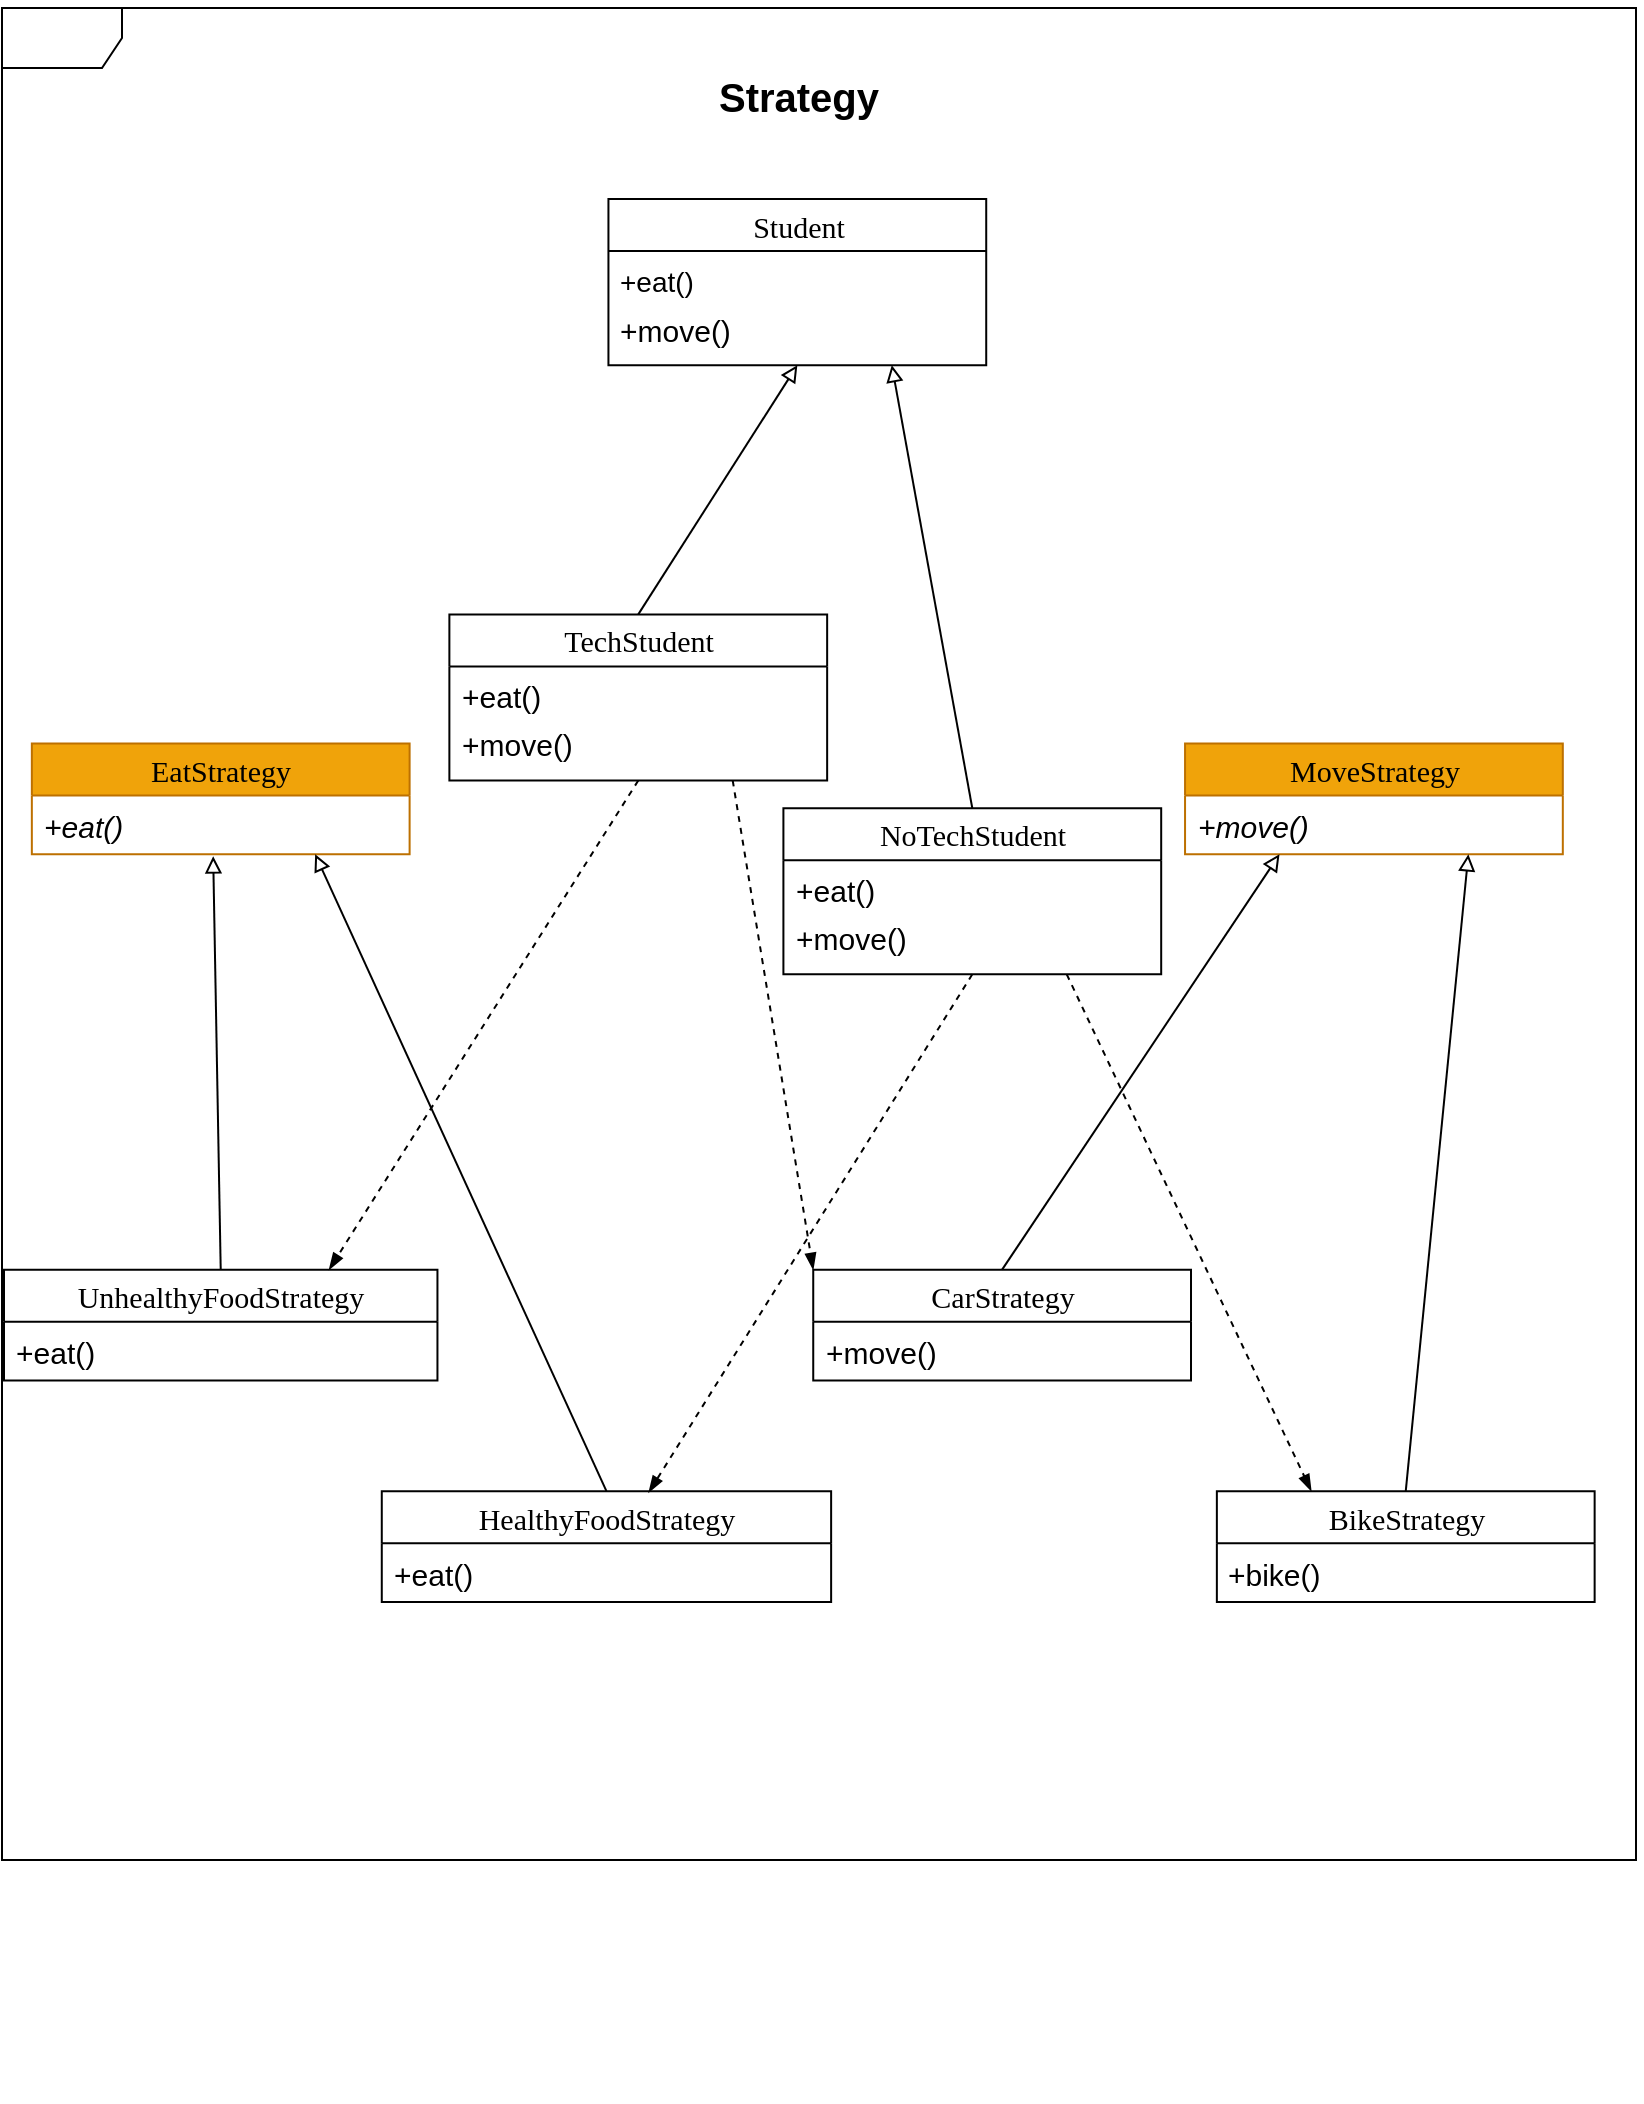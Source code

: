 <mxfile><diagram id="6-Az4t-CK-rrU8GcaIO7" name="Page-1"><mxGraphModel dx="1760" dy="1528" grid="0" gridSize="10" guides="1" tooltips="1" connect="1" arrows="1" fold="1" page="1" pageScale="1" pageWidth="850" pageHeight="1100" background="#ffffff" math="0" shadow="0"><root><mxCell id="0"/><mxCell id="1" parent="0"/><mxCell id="42" value="" style="group;container=1;" vertex="1" connectable="0" parent="1"><mxGeometry x="8" y="1" width="819" height="1051" as="geometry"/></mxCell><mxCell id="2" value="&lt;font style=&quot;font-size: 15px;&quot; color=&quot;#000000&quot;&gt;Student&lt;/font&gt;" style="swimlane;html=1;fontStyle=0;childLayout=stackLayout;horizontal=1;startSize=26;fillColor=none;horizontalStack=0;resizeParent=1;resizeLast=0;collapsible=1;marginBottom=0;swimlaneFillColor=#ffffff;rounded=0;shadow=0;comic=0;labelBackgroundColor=none;strokeWidth=1;fontFamily=Verdana;fontSize=10;align=center;strokeColor=#000000;" parent="42" vertex="1"><mxGeometry x="302.221" y="99.529" width="188.888" height="83.065" as="geometry"><mxRectangle x="345" y="87" width="90" height="30" as="alternateBounds"/></mxGeometry></mxCell><mxCell id="4" value="&lt;font color=&quot;#000000&quot; style=&quot;font-size: 14px;&quot;&gt;+eat()&lt;/font&gt;" style="text;html=1;strokeColor=none;fillColor=none;align=left;verticalAlign=top;spacingLeft=4;spacingRight=4;whiteSpace=wrap;overflow=hidden;rotatable=0;points=[[0,0.5],[1,0.5]];portConstraint=eastwest;fontSize=14;" parent="2" vertex="1"><mxGeometry y="26" width="188.888" height="23.997" as="geometry"/></mxCell><mxCell id="5" value="+move()" style="text;html=1;strokeColor=none;fillColor=none;align=left;verticalAlign=top;spacingLeft=4;spacingRight=4;whiteSpace=wrap;overflow=hidden;rotatable=0;points=[[0,0.5],[1,0.5]];portConstraint=eastwest;fontColor=#000000;fontSize=15;" parent="2" vertex="1"><mxGeometry y="49.997" width="188.888" height="25.843" as="geometry"/></mxCell><mxCell id="6" value="&lt;font style=&quot;font-size: 15px;&quot; color=&quot;#000000&quot;&gt;EatStrategy&lt;/font&gt;" style="swimlane;html=1;fontStyle=0;childLayout=stackLayout;horizontal=1;startSize=26;fillColor=#f0a30a;horizontalStack=0;resizeParent=1;resizeLast=0;collapsible=1;marginBottom=0;swimlaneFillColor=#ffffff;rounded=0;shadow=0;comic=0;labelBackgroundColor=none;strokeWidth=1;fontFamily=Verdana;fontSize=10;align=center;strokeColor=#BD7000;fontColor=#000000;" parent="42" vertex="1"><mxGeometry x="13.918" y="371.799" width="188.888" height="55.377" as="geometry"><mxRectangle x="345" y="87" width="90" height="30" as="alternateBounds"/></mxGeometry></mxCell><mxCell id="8" value="&lt;font color=&quot;#000000&quot; style=&quot;font-size: 15px;&quot;&gt;+eat()&lt;/font&gt;" style="text;html=1;strokeColor=none;fillColor=none;align=left;verticalAlign=top;spacingLeft=4;spacingRight=4;whiteSpace=wrap;overflow=hidden;rotatable=0;points=[[0,0.5],[1,0.5]];portConstraint=eastwest;fontStyle=2;fontSize=15;" parent="6" vertex="1"><mxGeometry y="26" width="188.888" height="23.997" as="geometry"/></mxCell><mxCell id="10" value="&lt;font style=&quot;font-size: 15px;&quot; color=&quot;#000000&quot;&gt;MoveStrategy&lt;/font&gt;" style="swimlane;html=1;fontStyle=0;childLayout=stackLayout;horizontal=1;startSize=26;fillColor=#f0a30a;horizontalStack=0;resizeParent=1;resizeLast=0;collapsible=1;marginBottom=0;swimlaneFillColor=#ffffff;rounded=0;shadow=0;comic=0;labelBackgroundColor=none;strokeWidth=1;fontFamily=Verdana;fontSize=10;align=center;strokeColor=#BD7000;fontColor=#000000;" parent="42" vertex="1"><mxGeometry x="590.524" y="371.799" width="188.888" height="55.377" as="geometry"><mxRectangle x="345" y="87" width="90" height="30" as="alternateBounds"/></mxGeometry></mxCell><mxCell id="11" value="&lt;font style=&quot;font-size: 15px;&quot; color=&quot;#000000&quot;&gt;+move()&lt;/font&gt;" style="text;html=1;strokeColor=none;fillColor=none;align=left;verticalAlign=top;spacingLeft=4;spacingRight=4;whiteSpace=wrap;overflow=hidden;rotatable=0;points=[[0,0.5],[1,0.5]];portConstraint=eastwest;fontStyle=2" parent="10" vertex="1"><mxGeometry y="26" width="188.888" height="23.997" as="geometry"/></mxCell><mxCell id="26" style="edgeStyle=none;html=1;exitX=0.5;exitY=0;exitDx=0;exitDy=0;entryX=0.5;entryY=1;entryDx=0;entryDy=0;fontSize=15;fontColor=#000000;strokeColor=#000000;endArrow=block;endFill=0;strokeWidth=1;" parent="42" source="12" target="2" edge="1"><mxGeometry relative="1" as="geometry"/></mxCell><mxCell id="12" value="&lt;font color=&quot;#000000&quot;&gt;&lt;span style=&quot;font-size: 15px;&quot;&gt;TechStudent&lt;/span&gt;&lt;/font&gt;" style="swimlane;html=1;fontStyle=0;childLayout=stackLayout;horizontal=1;startSize=26;fillColor=none;horizontalStack=0;resizeParent=1;resizeLast=0;collapsible=1;marginBottom=0;swimlaneFillColor=#ffffff;rounded=0;shadow=0;comic=0;labelBackgroundColor=none;strokeWidth=1;fontFamily=Verdana;fontSize=10;align=center;strokeColor=#000000;" parent="42" vertex="1"><mxGeometry x="222.689" y="307.193" width="188.888" height="83.065" as="geometry"><mxRectangle x="345" y="87" width="90" height="30" as="alternateBounds"/></mxGeometry></mxCell><mxCell id="13" value="&lt;font color=&quot;#000000&quot; style=&quot;font-size: 15px;&quot;&gt;+eat()&lt;/font&gt;" style="text;html=1;strokeColor=none;fillColor=none;align=left;verticalAlign=top;spacingLeft=4;spacingRight=4;whiteSpace=wrap;overflow=hidden;rotatable=0;points=[[0,0.5],[1,0.5]];portConstraint=eastwest;fontSize=15;" parent="12" vertex="1"><mxGeometry y="26" width="188.888" height="23.997" as="geometry"/></mxCell><mxCell id="14" value="+move()" style="text;html=1;strokeColor=none;fillColor=none;align=left;verticalAlign=top;spacingLeft=4;spacingRight=4;whiteSpace=wrap;overflow=hidden;rotatable=0;points=[[0,0.5],[1,0.5]];portConstraint=eastwest;fontColor=#000000;fontSize=15;" parent="12" vertex="1"><mxGeometry y="49.997" width="188.888" height="25.843" as="geometry"/></mxCell><mxCell id="28" style="edgeStyle=none;html=1;exitX=0.5;exitY=0;exitDx=0;exitDy=0;entryX=0.75;entryY=1;entryDx=0;entryDy=0;strokeColor=#000000;strokeWidth=1;fontSize=15;fontColor=#000000;endArrow=block;endFill=0;" parent="42" source="15" target="2" edge="1"><mxGeometry relative="1" as="geometry"/></mxCell><mxCell id="15" value="&lt;font style=&quot;font-size: 15px;&quot; color=&quot;#000000&quot;&gt;NoTechStudent&lt;/font&gt;" style="swimlane;html=1;fontStyle=0;childLayout=stackLayout;horizontal=1;startSize=26;fillColor=none;horizontalStack=0;resizeParent=1;resizeLast=0;collapsible=1;marginBottom=0;swimlaneFillColor=#ffffff;rounded=0;shadow=0;comic=0;labelBackgroundColor=none;strokeWidth=1;fontFamily=Verdana;fontSize=15;align=center;strokeColor=#000000;" parent="42" vertex="1"><mxGeometry x="389.706" y="404.102" width="188.888" height="83.065" as="geometry"><mxRectangle x="345" y="87" width="90" height="30" as="alternateBounds"/></mxGeometry></mxCell><mxCell id="16" value="&lt;font color=&quot;#000000&quot; style=&quot;font-size: 15px;&quot;&gt;+eat()&lt;/font&gt;" style="text;html=1;strokeColor=none;fillColor=none;align=left;verticalAlign=top;spacingLeft=4;spacingRight=4;whiteSpace=wrap;overflow=hidden;rotatable=0;points=[[0,0.5],[1,0.5]];portConstraint=eastwest;fontSize=15;" parent="15" vertex="1"><mxGeometry y="26" width="188.888" height="23.997" as="geometry"/></mxCell><mxCell id="17" value="+move()" style="text;html=1;strokeColor=none;fillColor=none;align=left;verticalAlign=top;spacingLeft=4;spacingRight=4;whiteSpace=wrap;overflow=hidden;rotatable=0;points=[[0,0.5],[1,0.5]];portConstraint=eastwest;fontColor=#000000;fontSize=15;" parent="15" vertex="1"><mxGeometry y="49.997" width="188.888" height="25.843" as="geometry"/></mxCell><mxCell id="29" style="edgeStyle=none;html=1;exitX=0.5;exitY=0;exitDx=0;exitDy=0;entryX=0.48;entryY=1.265;entryDx=0;entryDy=0;entryPerimeter=0;strokeColor=#000000;strokeWidth=1;fontSize=15;fontColor=#000000;endArrow=block;endFill=0;" parent="42" source="18" target="8" edge="1"><mxGeometry relative="1" as="geometry"/></mxCell><mxCell id="18" value="&lt;font style=&quot;font-size: 15px;&quot; color=&quot;#000000&quot;&gt;UnhealthyFoodStrategy&lt;/font&gt;" style="swimlane;html=1;fontStyle=0;childLayout=stackLayout;horizontal=1;startSize=26;fillColor=none;horizontalStack=0;resizeParent=1;resizeLast=0;collapsible=1;marginBottom=0;swimlaneFillColor=#ffffff;rounded=0;shadow=0;comic=0;labelBackgroundColor=none;strokeWidth=1;fontFamily=Verdana;fontSize=10;align=center;strokeColor=#000000;" parent="42" vertex="1"><mxGeometry y="634.839" width="216.724" height="55.377" as="geometry"><mxRectangle x="345" y="87" width="90" height="30" as="alternateBounds"/></mxGeometry></mxCell><mxCell id="19" value="&lt;font color=&quot;#000000&quot; style=&quot;font-size: 15px;&quot;&gt;+eat()&lt;/font&gt;" style="text;html=1;strokeColor=none;fillColor=none;align=left;verticalAlign=top;spacingLeft=4;spacingRight=4;whiteSpace=wrap;overflow=hidden;rotatable=0;points=[[0,0.5],[1,0.5]];portConstraint=eastwest;fontSize=15;" parent="18" vertex="1"><mxGeometry y="26" width="216.724" height="23.997" as="geometry"/></mxCell><mxCell id="35" style="edgeStyle=none;html=1;exitX=0.5;exitY=1;exitDx=0;exitDy=0;entryX=0.75;entryY=0;entryDx=0;entryDy=0;strokeColor=#000000;strokeWidth=1;fontSize=15;fontColor=#000000;endArrow=blockThin;endFill=1;dashed=1;" parent="42" source="12" target="18" edge="1"><mxGeometry relative="1" as="geometry"/></mxCell><mxCell id="30" style="edgeStyle=none;html=1;exitX=0.5;exitY=0;exitDx=0;exitDy=0;entryX=0.75;entryY=1;entryDx=0;entryDy=0;strokeColor=#000000;strokeWidth=1;fontSize=15;fontColor=#000000;endArrow=block;endFill=0;" parent="42" source="20" target="6" edge="1"><mxGeometry relative="1" as="geometry"/></mxCell><mxCell id="20" value="&lt;font style=&quot;font-size: 15px;&quot; color=&quot;#000000&quot;&gt;HealthyFoodStrategy&lt;/font&gt;" style="swimlane;html=1;fontStyle=0;childLayout=stackLayout;horizontal=1;startSize=26;fillColor=none;horizontalStack=0;resizeParent=1;resizeLast=0;collapsible=1;marginBottom=0;swimlaneFillColor=#ffffff;rounded=0;shadow=0;comic=0;labelBackgroundColor=none;strokeWidth=1;fontFamily=Verdana;fontSize=10;align=center;strokeColor=#000000;" parent="42" vertex="1"><mxGeometry x="188.888" y="745.593" width="224.677" height="55.377" as="geometry"><mxRectangle x="345" y="87" width="90" height="30" as="alternateBounds"/></mxGeometry></mxCell><mxCell id="21" value="&lt;font color=&quot;#000000&quot; style=&quot;font-size: 15px;&quot;&gt;+eat()&lt;/font&gt;" style="text;html=1;strokeColor=none;fillColor=none;align=left;verticalAlign=top;spacingLeft=4;spacingRight=4;whiteSpace=wrap;overflow=hidden;rotatable=0;points=[[0,0.5],[1,0.5]];portConstraint=eastwest;fontSize=15;" parent="20" vertex="1"><mxGeometry y="26" width="224.677" height="23.997" as="geometry"/></mxCell><mxCell id="37" style="edgeStyle=none;html=1;exitX=0.5;exitY=1;exitDx=0;exitDy=0;entryX=0.594;entryY=0.012;entryDx=0;entryDy=0;entryPerimeter=0;dashed=1;strokeColor=#000000;strokeWidth=1;fontSize=15;fontColor=#000000;endArrow=blockThin;endFill=1;" parent="42" source="15" target="20" edge="1"><mxGeometry relative="1" as="geometry"/></mxCell><mxCell id="31" style="edgeStyle=none;html=1;exitX=0.5;exitY=0;exitDx=0;exitDy=0;entryX=0.25;entryY=1;entryDx=0;entryDy=0;strokeColor=#000000;strokeWidth=1;fontSize=15;fontColor=#000000;endArrow=block;endFill=0;" parent="42" source="22" target="10" edge="1"><mxGeometry relative="1" as="geometry"/></mxCell><mxCell id="22" value="&lt;font style=&quot;font-size: 15px;&quot; color=&quot;#000000&quot;&gt;CarStrategy&lt;/font&gt;" style="swimlane;html=1;fontStyle=0;childLayout=stackLayout;horizontal=1;startSize=26;fillColor=none;horizontalStack=0;resizeParent=1;resizeLast=0;collapsible=1;marginBottom=0;swimlaneFillColor=#ffffff;rounded=0;shadow=0;comic=0;labelBackgroundColor=none;strokeWidth=1;fontFamily=Verdana;fontSize=10;align=center;strokeColor=#000000;" parent="42" vertex="1"><mxGeometry x="404.618" y="634.839" width="188.888" height="55.377" as="geometry"><mxRectangle x="345" y="87" width="90" height="30" as="alternateBounds"/></mxGeometry></mxCell><mxCell id="23" value="&lt;font color=&quot;#000000&quot; style=&quot;font-size: 15px;&quot;&gt;+move()&lt;/font&gt;" style="text;html=1;strokeColor=none;fillColor=none;align=left;verticalAlign=top;spacingLeft=4;spacingRight=4;whiteSpace=wrap;overflow=hidden;rotatable=0;points=[[0,0.5],[1,0.5]];portConstraint=eastwest;fontSize=15;" parent="22" vertex="1"><mxGeometry y="26" width="188.888" height="23.997" as="geometry"/></mxCell><mxCell id="36" style="edgeStyle=none;html=1;exitX=0.75;exitY=1;exitDx=0;exitDy=0;entryX=0;entryY=0;entryDx=0;entryDy=0;dashed=1;strokeColor=#000000;strokeWidth=1;fontSize=15;fontColor=#000000;endArrow=blockThin;endFill=1;" parent="42" source="12" target="22" edge="1"><mxGeometry relative="1" as="geometry"/></mxCell><mxCell id="33" style="edgeStyle=none;html=1;exitX=0.5;exitY=0;exitDx=0;exitDy=0;entryX=0.75;entryY=1;entryDx=0;entryDy=0;strokeColor=#000000;strokeWidth=1;fontSize=15;fontColor=#000000;endArrow=block;endFill=0;" parent="42" source="24" target="10" edge="1"><mxGeometry relative="1" as="geometry"/></mxCell><mxCell id="24" value="&lt;font style=&quot;font-size: 15px;&quot; color=&quot;#000000&quot;&gt;BikeStrategy&lt;/font&gt;" style="swimlane;html=1;fontStyle=0;childLayout=stackLayout;horizontal=1;startSize=26;fillColor=none;horizontalStack=0;resizeParent=1;resizeLast=0;collapsible=1;marginBottom=0;swimlaneFillColor=#ffffff;rounded=0;shadow=0;comic=0;labelBackgroundColor=none;strokeWidth=1;fontFamily=Verdana;fontSize=10;align=center;strokeColor=#000000;" parent="42" vertex="1"><mxGeometry x="606.43" y="745.593" width="188.888" height="55.377" as="geometry"><mxRectangle x="345" y="87" width="90" height="30" as="alternateBounds"/></mxGeometry></mxCell><mxCell id="25" value="&lt;font color=&quot;#000000&quot; style=&quot;font-size: 15px;&quot;&gt;+bike()&lt;/font&gt;" style="text;html=1;strokeColor=none;fillColor=none;align=left;verticalAlign=top;spacingLeft=4;spacingRight=4;whiteSpace=wrap;overflow=hidden;rotatable=0;points=[[0,0.5],[1,0.5]];portConstraint=eastwest;fontSize=15;" parent="24" vertex="1"><mxGeometry y="26" width="188.888" height="23.997" as="geometry"/></mxCell><mxCell id="38" style="edgeStyle=none;html=1;exitX=0.75;exitY=1;exitDx=0;exitDy=0;entryX=0.25;entryY=0;entryDx=0;entryDy=0;dashed=1;strokeColor=#000000;strokeWidth=1;fontSize=15;fontColor=#000000;endArrow=blockThin;endFill=1;" parent="42" source="15" target="24" edge="1"><mxGeometry relative="1" as="geometry"/></mxCell><mxCell id="41" value="Strategy" style="text;html=1;strokeColor=none;fillColor=none;align=center;verticalAlign=middle;whiteSpace=wrap;rounded=0;fontSize=20;fontColor=#000000;fontStyle=1" parent="42" vertex="1"><mxGeometry x="324.092" y="34" width="147.134" height="27.688" as="geometry"/></mxCell><mxCell id="43" value="" style="shape=umlFrame;whiteSpace=wrap;html=1;rounded=0;shadow=0;comic=0;labelBackgroundColor=none;strokeWidth=1;fontFamily=Verdana;fontSize=10;align=center;" vertex="1" parent="1"><mxGeometry x="7" y="5" width="817" height="926" as="geometry"/></mxCell></root></mxGraphModel></diagram></mxfile>